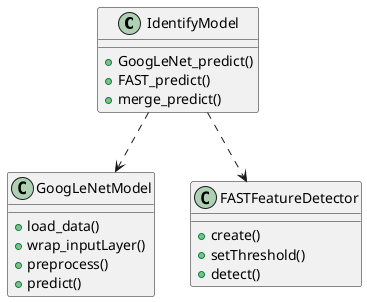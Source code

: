 @startuml

IdentifyModel ..> GoogLeNetModel
IdentifyModel ..> FASTFeatureDetector

class IdentifyModel{
+GoogLeNet_predict()
+FAST_predict()
+merge_predict()
}

class GoogLeNetModel{
+load_data()
+wrap_inputLayer()
+preprocess()
+predict()
}

class FASTFeatureDetector{
+create()
+setThreshold()
+detect()
}

@enduml